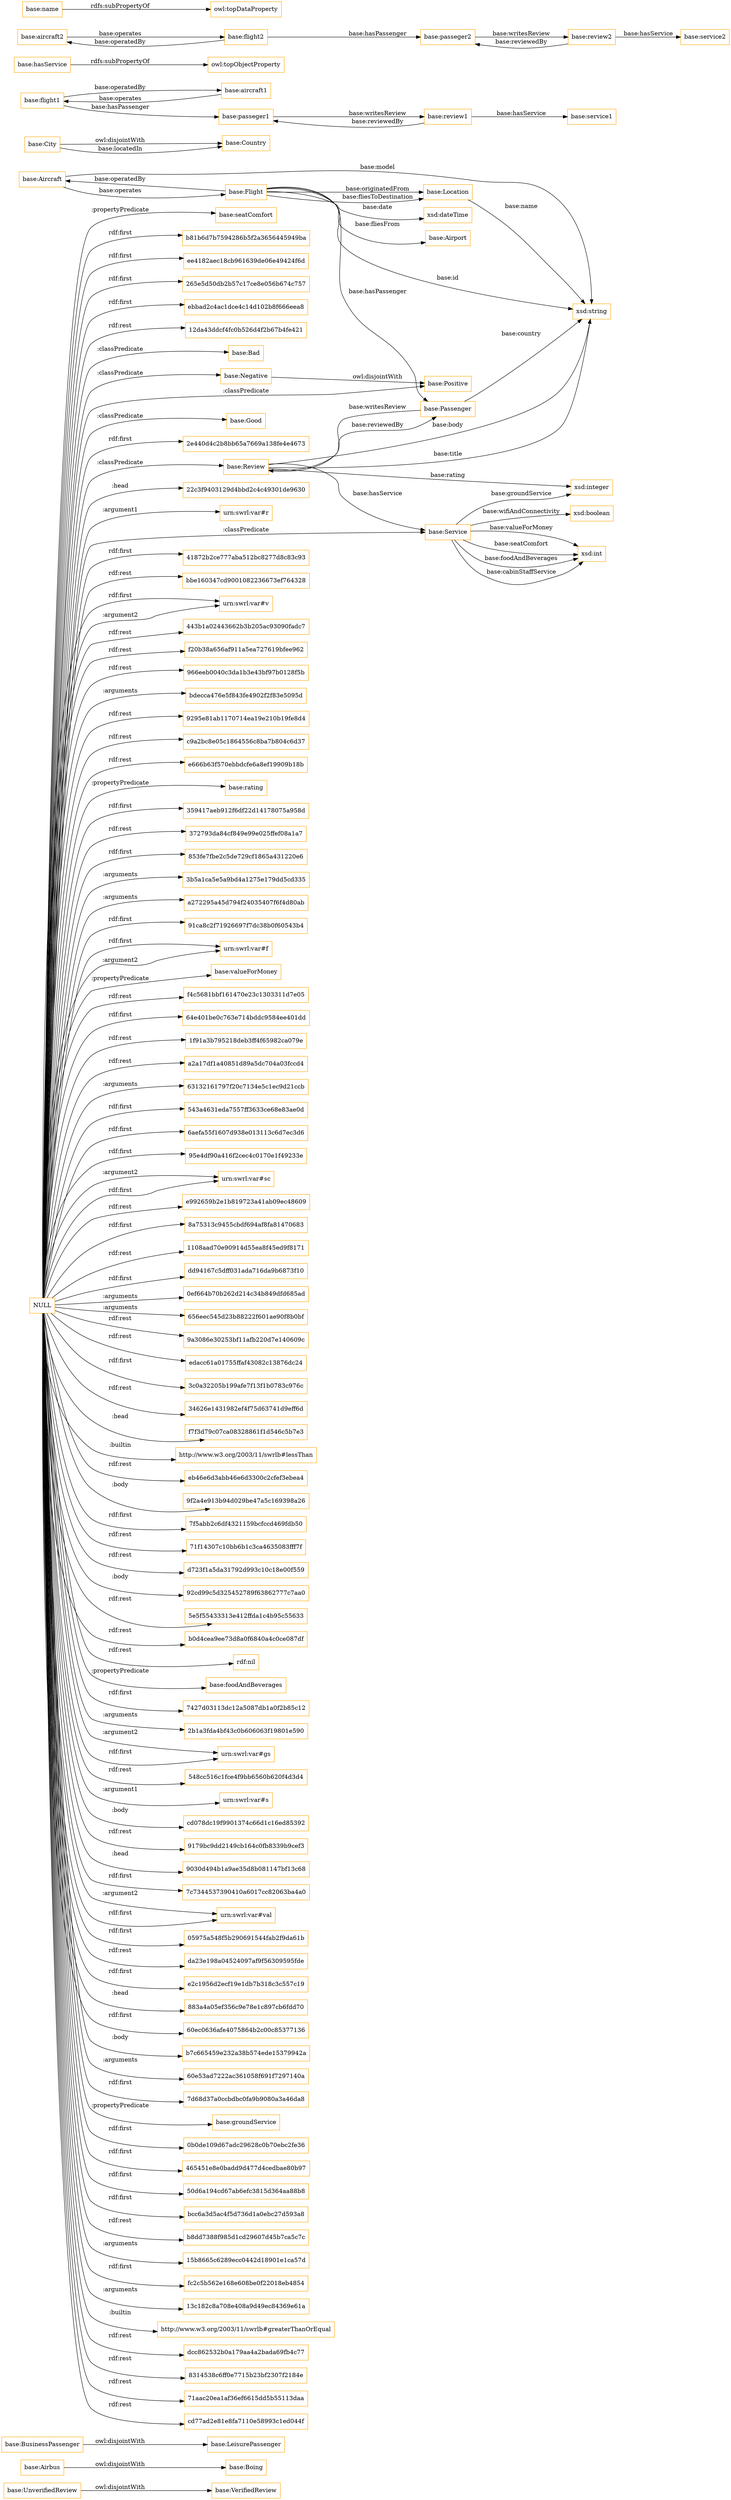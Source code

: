 digraph ar2dtool_diagram { 
rankdir=LR;
size="1501"
node [shape = rectangle, color="orange"]; "base:VerifiedReview" "base:Airbus" "base:UnverifiedReview" "base:LeisurePassenger" "base:Bad" "base:Aircraft" "base:Negative" "base:Passenger" "base:Good" "base:Review" "base:Service" "base:Positive" "base:Location" "base:Boing" "base:Country" "base:City" "base:Flight" "base:Airport" "base:BusinessPassenger" ; /*classes style*/
	"NULL" -> "41872b2ce777aba512bc8277d8c83c93" [ label = "rdf:first" ];
	"NULL" -> "base:Review" [ label = ":classPredicate" ];
	"NULL" -> "bbe160347cd9001082236673ef764328" [ label = "rdf:rest" ];
	"NULL" -> "urn:swrl:var#v" [ label = ":argument2" ];
	"NULL" -> "443b1a02443662b3b205ac93090fadc7" [ label = "rdf:rest" ];
	"NULL" -> "f20b38a656af911a5ea727619bfee962" [ label = "rdf:rest" ];
	"NULL" -> "966eeb0040c3da1b3e43bf97b0128f5b" [ label = "rdf:rest" ];
	"NULL" -> "bdecca476e5f843fe4902f2f83e5095d" [ label = ":arguments" ];
	"NULL" -> "9295e81ab1170714ea19e210b19fe8d4" [ label = "rdf:rest" ];
	"NULL" -> "c9a2bc8e05c1864556c8ba7b804c6d37" [ label = "rdf:rest" ];
	"NULL" -> "e666b63f570ebbdcfe6a8ef19909b18b" [ label = "rdf:rest" ];
	"NULL" -> "base:rating" [ label = ":propertyPredicate" ];
	"NULL" -> "359417aeb912f6df22d14178075a958d" [ label = "rdf:first" ];
	"NULL" -> "372793da84cf849e99e025ffef08a1a7" [ label = "rdf:rest" ];
	"NULL" -> "853fe7fbe2c5de729cf1865a431220e6" [ label = "rdf:first" ];
	"NULL" -> "3b5a1ca5e5a9bd4a1275e179dd5cd335" [ label = ":arguments" ];
	"NULL" -> "a272295a45d794f24035407f6f4d80ab" [ label = ":arguments" ];
	"NULL" -> "91ca8c2f71926697f7dc38b0f60543b4" [ label = "rdf:first" ];
	"NULL" -> "urn:swrl:var#f" [ label = ":argument2" ];
	"NULL" -> "base:valueForMoney" [ label = ":propertyPredicate" ];
	"NULL" -> "f4c5681bbf161470e23c1303311d7e05" [ label = "rdf:rest" ];
	"NULL" -> "64e401be0c763e714bddc9584ee401dd" [ label = "rdf:first" ];
	"NULL" -> "1f91a3b795218deb3ff4f65982ca079e" [ label = "rdf:rest" ];
	"NULL" -> "a2a17df1a40851d89a5dc704a03fccd4" [ label = "rdf:rest" ];
	"NULL" -> "base:Positive" [ label = ":classPredicate" ];
	"NULL" -> "63132161797f20c7134e5c1ec9d21ccb" [ label = ":arguments" ];
	"NULL" -> "urn:swrl:var#v" [ label = "rdf:first" ];
	"NULL" -> "543a4631eda7557ff3633ce68e83ae0d" [ label = "rdf:first" ];
	"NULL" -> "6aefa55f1607d938e013113c6d7ec3d6" [ label = "rdf:first" ];
	"NULL" -> "95e4df90a416f2cec4c0170e1f49233e" [ label = "rdf:first" ];
	"NULL" -> "urn:swrl:var#sc" [ label = "rdf:first" ];
	"NULL" -> "base:Bad" [ label = ":classPredicate" ];
	"NULL" -> "e992659b2e1b819723a41ab09ec48609" [ label = "rdf:rest" ];
	"NULL" -> "8a75313c9455cbdf694af8fa81470683" [ label = "rdf:first" ];
	"NULL" -> "1108aad70e90914d55ea8f45ed9f8171" [ label = "rdf:rest" ];
	"NULL" -> "dd94167c5dff031ada716da9b6873f10" [ label = "rdf:first" ];
	"NULL" -> "0ef664b70b262d214c34b849dfd685ad" [ label = ":arguments" ];
	"NULL" -> "656eec545d23b88222f601ae90f8b0bf" [ label = ":arguments" ];
	"NULL" -> "9a3086e30253bf11afb220d7e140609c" [ label = "rdf:rest" ];
	"NULL" -> "edacc61a01755ffaf43082c13876dc24" [ label = "rdf:rest" ];
	"NULL" -> "3c0a32205b199afe7f13f1b0783c976c" [ label = "rdf:first" ];
	"NULL" -> "34626e1431982ef4f75d63741d9eff6d" [ label = "rdf:rest" ];
	"NULL" -> "f7f3d79c07ca08328861f1d546c5b7e3" [ label = ":head" ];
	"NULL" -> "http://www.w3.org/2003/11/swrlb#lessThan" [ label = ":builtin" ];
	"NULL" -> "urn:swrl:var#sc" [ label = ":argument2" ];
	"NULL" -> "eb46e6d3abb46e6d3300c2cfef3ebea4" [ label = "rdf:rest" ];
	"NULL" -> "9f2a4e913b94d029be47a5c169398a26" [ label = ":body" ];
	"NULL" -> "7f5abb2c6df4321159bcfccd469fdb50" [ label = "rdf:first" ];
	"NULL" -> "71f14307c10bb6b1c3ca4635083fff7f" [ label = "rdf:rest" ];
	"NULL" -> "d723f1a5da31792d993c10c18e00f559" [ label = "rdf:rest" ];
	"NULL" -> "92cd99c5d325452789f63862777c7aa0" [ label = ":body" ];
	"NULL" -> "5e5f55433313e412ffda1c4b95c55633" [ label = "rdf:rest" ];
	"NULL" -> "b0d4cea9ee73d8a0f6840a4c0ce087df" [ label = "rdf:rest" ];
	"NULL" -> "rdf:nil" [ label = "rdf:rest" ];
	"NULL" -> "base:foodAndBeverages" [ label = ":propertyPredicate" ];
	"NULL" -> "7427d03113dc12a5087db1a0f2b85c12" [ label = "rdf:first" ];
	"NULL" -> "2b1a3fda4bf43c0b606063f19801e590" [ label = ":arguments" ];
	"NULL" -> "base:Negative" [ label = ":classPredicate" ];
	"NULL" -> "urn:swrl:var#gs" [ label = "rdf:first" ];
	"NULL" -> "548cc516c1fce4f9bb6560b620f4d3d4" [ label = "rdf:rest" ];
	"NULL" -> "urn:swrl:var#s" [ label = ":argument1" ];
	"NULL" -> "cd078dc19f9901374c66d1c16ed85392" [ label = ":body" ];
	"NULL" -> "9179bc9dd2149cb164c0fb8339b9cef3" [ label = "rdf:rest" ];
	"NULL" -> "9030d494b1a9ae35d8b081147bf13c68" [ label = ":head" ];
	"NULL" -> "urn:swrl:var#f" [ label = "rdf:first" ];
	"NULL" -> "base:Good" [ label = ":classPredicate" ];
	"NULL" -> "7c7344537390410a6017cc82063ba4a0" [ label = "rdf:first" ];
	"NULL" -> "urn:swrl:var#val" [ label = "rdf:first" ];
	"NULL" -> "05975a548f5b290691544fab2f9da61b" [ label = "rdf:first" ];
	"NULL" -> "da23e198a04524097af9f56309595fde" [ label = "rdf:rest" ];
	"NULL" -> "e2c1956d2ecf19e1db7b318c3c557c19" [ label = "rdf:first" ];
	"NULL" -> "883a4a05ef356c9e78e1c897cb6fdd70" [ label = ":head" ];
	"NULL" -> "60ec0636afe4075864b2c00c85377136" [ label = "rdf:first" ];
	"NULL" -> "b7c665459e232a38b574ede15379942a" [ label = ":body" ];
	"NULL" -> "60e53ad7222ac361058f691f7297140a" [ label = ":arguments" ];
	"NULL" -> "7d68d37a0ccbdbc0fa9b9080a3a46da8" [ label = "rdf:first" ];
	"NULL" -> "base:groundService" [ label = ":propertyPredicate" ];
	"NULL" -> "0b0de109d67adc29628c0b70ebc2fe36" [ label = "rdf:first" ];
	"NULL" -> "465451e8e0badd9d477d4cedbae80b97" [ label = "rdf:first" ];
	"NULL" -> "50d6a194cd67ab6efc3815d364aa88b8" [ label = "rdf:first" ];
	"NULL" -> "bcc6a3d5ac4f5d736d1a0ebc27d593a8" [ label = "rdf:first" ];
	"NULL" -> "b8dd7388f985d1cd29607d45b7ca5c7c" [ label = "rdf:rest" ];
	"NULL" -> "15b8665c6289ecc0442d18901e1ca57d" [ label = ":arguments" ];
	"NULL" -> "base:Service" [ label = ":classPredicate" ];
	"NULL" -> "fc2c5b562e168e608be0f22018eb4854" [ label = "rdf:first" ];
	"NULL" -> "13c182c8a708e408a9d49ec84369e61a" [ label = ":arguments" ];
	"NULL" -> "http://www.w3.org/2003/11/swrlb#greaterThanOrEqual" [ label = ":builtin" ];
	"NULL" -> "dcc862532b0a179aa4a2bada69fb4c77" [ label = "rdf:rest" ];
	"NULL" -> "8314538c6ff0e7715b23bf2307f2184e" [ label = "rdf:rest" ];
	"NULL" -> "71aac20ea1af36ef6615dd5b55113daa" [ label = "rdf:rest" ];
	"NULL" -> "cd77ad2e81e8fa7110e58993c1ed044f" [ label = "rdf:rest" ];
	"NULL" -> "base:seatComfort" [ label = ":propertyPredicate" ];
	"NULL" -> "urn:swrl:var#val" [ label = ":argument2" ];
	"NULL" -> "b81b6d7b7594286b5f2a3656445949ba" [ label = "rdf:first" ];
	"NULL" -> "ee4182aec18cb961639de06e49424f6d" [ label = "rdf:first" ];
	"NULL" -> "265e5d50db2b57c17ce8e056b674c757" [ label = "rdf:first" ];
	"NULL" -> "ebbad2c4ac1dce4c14d102b8f666eea8" [ label = "rdf:first" ];
	"NULL" -> "12da43ddcf4fc0b526d4f2b67b4fe421" [ label = "rdf:rest" ];
	"NULL" -> "urn:swrl:var#gs" [ label = ":argument2" ];
	"NULL" -> "2e440d4c2b8bb65a7669a138fe4e4673" [ label = "rdf:first" ];
	"NULL" -> "22c3f9403129d4bbd2c4c49301de9630" [ label = ":head" ];
	"NULL" -> "urn:swrl:var#r" [ label = ":argument1" ];
	"base:flight1" -> "base:aircraft1" [ label = "base:operatedBy" ];
	"base:flight1" -> "base:passeger1" [ label = "base:hasPassenger" ];
	"base:hasService" -> "owl:topObjectProperty" [ label = "rdfs:subPropertyOf" ];
	"base:aircraft2" -> "base:flight2" [ label = "base:operates" ];
	"base:aircraft1" -> "base:flight1" [ label = "base:operates" ];
	"base:name" -> "owl:topDataProperty" [ label = "rdfs:subPropertyOf" ];
	"base:passeger2" -> "base:review2" [ label = "base:writesReview" ];
	"base:Airbus" -> "base:Boing" [ label = "owl:disjointWith" ];
	"base:review2" -> "base:passeger2" [ label = "base:reviewedBy" ];
	"base:review2" -> "base:service2" [ label = "base:hasService" ];
	"base:City" -> "base:Country" [ label = "owl:disjointWith" ];
	"base:passeger1" -> "base:review1" [ label = "base:writesReview" ];
	"base:review1" -> "base:passeger1" [ label = "base:reviewedBy" ];
	"base:review1" -> "base:service1" [ label = "base:hasService" ];
	"base:flight2" -> "base:aircraft2" [ label = "base:operatedBy" ];
	"base:flight2" -> "base:passeger2" [ label = "base:hasPassenger" ];
	"base:Negative" -> "base:Positive" [ label = "owl:disjointWith" ];
	"base:UnverifiedReview" -> "base:VerifiedReview" [ label = "owl:disjointWith" ];
	"base:BusinessPassenger" -> "base:LeisurePassenger" [ label = "owl:disjointWith" ];
	"base:Review" -> "xsd:integer" [ label = "base:rating" ];
	"base:Review" -> "xsd:string" [ label = "base:body" ];
	"base:Service" -> "xsd:boolean" [ label = "base:wifiAndConnectivity" ];
	"base:Passenger" -> "xsd:string" [ label = "base:country" ];
	"base:Flight" -> "xsd:string" [ label = "base:id" ];
	"base:Passenger" -> "base:Review" [ label = "base:writesReview" ];
	"base:Service" -> "xsd:int" [ label = "base:foodAndBeverages" ];
	"base:City" -> "base:Country" [ label = "base:locatedIn" ];
	"base:Aircraft" -> "xsd:string" [ label = "base:model" ];
	"base:Flight" -> "base:Passenger" [ label = "base:hasPassenger" ];
	"base:Flight" -> "base:Location" [ label = "base:originatedFrom" ];
	"base:Service" -> "xsd:int" [ label = "base:cabinStaffService" ];
	"base:Review" -> "base:Service" [ label = "base:hasService" ];
	"base:Flight" -> "base:Airport" [ label = "base:fliesFrom" ];
	"base:Flight" -> "base:Location" [ label = "base:fliesToDestination" ];
	"base:Service" -> "xsd:int" [ label = "base:valueForMoney" ];
	"base:Service" -> "xsd:int" [ label = "base:seatComfort" ];
	"base:Flight" -> "base:Aircraft" [ label = "base:operatedBy" ];
	"base:Review" -> "base:Passenger" [ label = "base:reviewedBy" ];
	"base:Service" -> "xsd:integer" [ label = "base:groundService" ];
	"base:Location" -> "xsd:string" [ label = "base:name" ];
	"base:Review" -> "xsd:string" [ label = "base:title" ];
	"base:Flight" -> "xsd:dateTime" [ label = "base:date" ];
	"base:Aircraft" -> "base:Flight" [ label = "base:operates" ];

}
